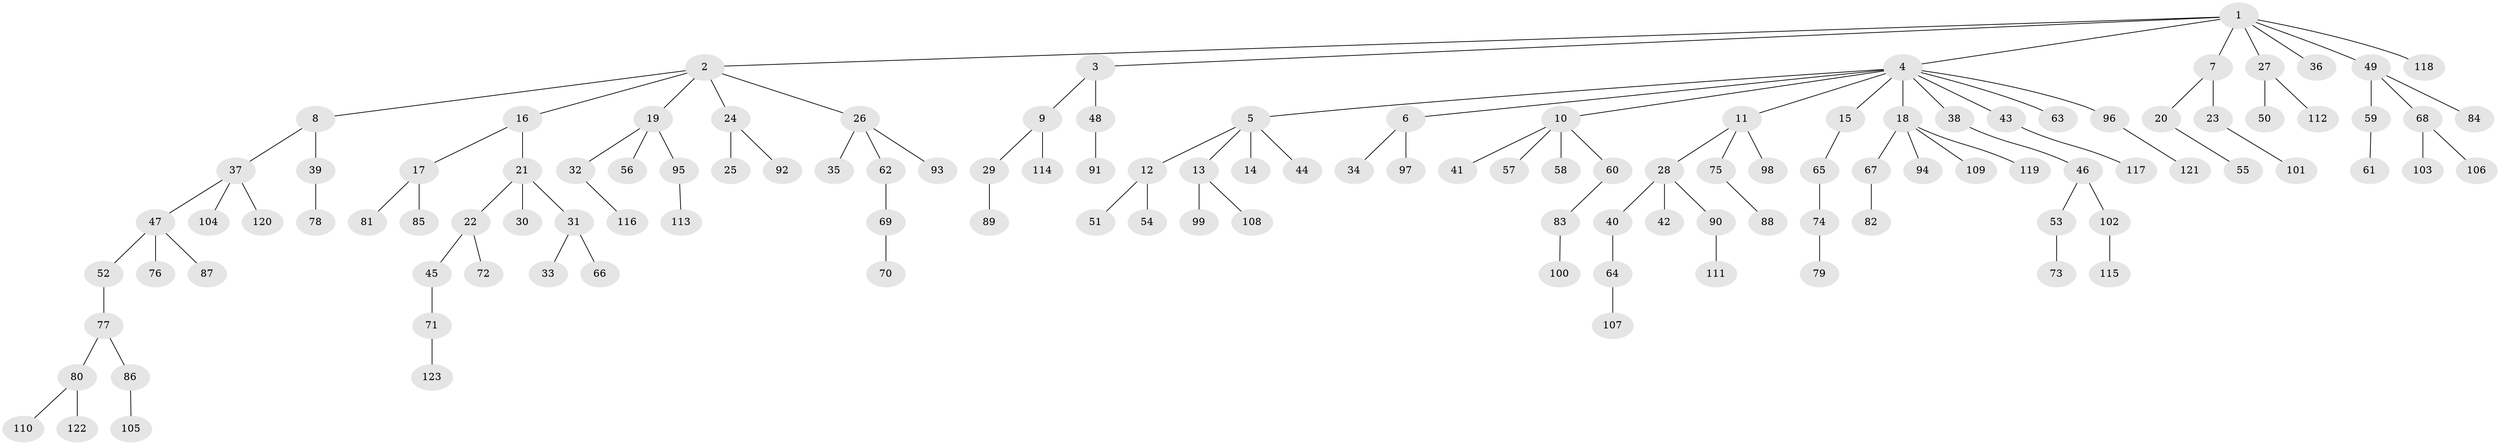 // coarse degree distribution, {17: 0.011627906976744186, 8: 0.011627906976744186, 3: 0.10465116279069768, 6: 0.011627906976744186, 2: 0.1744186046511628, 4: 0.05813953488372093, 1: 0.6046511627906976, 5: 0.023255813953488372}
// Generated by graph-tools (version 1.1) at 2025/42/03/06/25 10:42:06]
// undirected, 123 vertices, 122 edges
graph export_dot {
graph [start="1"]
  node [color=gray90,style=filled];
  1;
  2;
  3;
  4;
  5;
  6;
  7;
  8;
  9;
  10;
  11;
  12;
  13;
  14;
  15;
  16;
  17;
  18;
  19;
  20;
  21;
  22;
  23;
  24;
  25;
  26;
  27;
  28;
  29;
  30;
  31;
  32;
  33;
  34;
  35;
  36;
  37;
  38;
  39;
  40;
  41;
  42;
  43;
  44;
  45;
  46;
  47;
  48;
  49;
  50;
  51;
  52;
  53;
  54;
  55;
  56;
  57;
  58;
  59;
  60;
  61;
  62;
  63;
  64;
  65;
  66;
  67;
  68;
  69;
  70;
  71;
  72;
  73;
  74;
  75;
  76;
  77;
  78;
  79;
  80;
  81;
  82;
  83;
  84;
  85;
  86;
  87;
  88;
  89;
  90;
  91;
  92;
  93;
  94;
  95;
  96;
  97;
  98;
  99;
  100;
  101;
  102;
  103;
  104;
  105;
  106;
  107;
  108;
  109;
  110;
  111;
  112;
  113;
  114;
  115;
  116;
  117;
  118;
  119;
  120;
  121;
  122;
  123;
  1 -- 2;
  1 -- 3;
  1 -- 4;
  1 -- 7;
  1 -- 27;
  1 -- 36;
  1 -- 49;
  1 -- 118;
  2 -- 8;
  2 -- 16;
  2 -- 19;
  2 -- 24;
  2 -- 26;
  3 -- 9;
  3 -- 48;
  4 -- 5;
  4 -- 6;
  4 -- 10;
  4 -- 11;
  4 -- 15;
  4 -- 18;
  4 -- 38;
  4 -- 43;
  4 -- 63;
  4 -- 96;
  5 -- 12;
  5 -- 13;
  5 -- 14;
  5 -- 44;
  6 -- 34;
  6 -- 97;
  7 -- 20;
  7 -- 23;
  8 -- 37;
  8 -- 39;
  9 -- 29;
  9 -- 114;
  10 -- 41;
  10 -- 57;
  10 -- 58;
  10 -- 60;
  11 -- 28;
  11 -- 75;
  11 -- 98;
  12 -- 51;
  12 -- 54;
  13 -- 99;
  13 -- 108;
  15 -- 65;
  16 -- 17;
  16 -- 21;
  17 -- 81;
  17 -- 85;
  18 -- 67;
  18 -- 94;
  18 -- 109;
  18 -- 119;
  19 -- 32;
  19 -- 56;
  19 -- 95;
  20 -- 55;
  21 -- 22;
  21 -- 30;
  21 -- 31;
  22 -- 45;
  22 -- 72;
  23 -- 101;
  24 -- 25;
  24 -- 92;
  26 -- 35;
  26 -- 62;
  26 -- 93;
  27 -- 50;
  27 -- 112;
  28 -- 40;
  28 -- 42;
  28 -- 90;
  29 -- 89;
  31 -- 33;
  31 -- 66;
  32 -- 116;
  37 -- 47;
  37 -- 104;
  37 -- 120;
  38 -- 46;
  39 -- 78;
  40 -- 64;
  43 -- 117;
  45 -- 71;
  46 -- 53;
  46 -- 102;
  47 -- 52;
  47 -- 76;
  47 -- 87;
  48 -- 91;
  49 -- 59;
  49 -- 68;
  49 -- 84;
  52 -- 77;
  53 -- 73;
  59 -- 61;
  60 -- 83;
  62 -- 69;
  64 -- 107;
  65 -- 74;
  67 -- 82;
  68 -- 103;
  68 -- 106;
  69 -- 70;
  71 -- 123;
  74 -- 79;
  75 -- 88;
  77 -- 80;
  77 -- 86;
  80 -- 110;
  80 -- 122;
  83 -- 100;
  86 -- 105;
  90 -- 111;
  95 -- 113;
  96 -- 121;
  102 -- 115;
}
